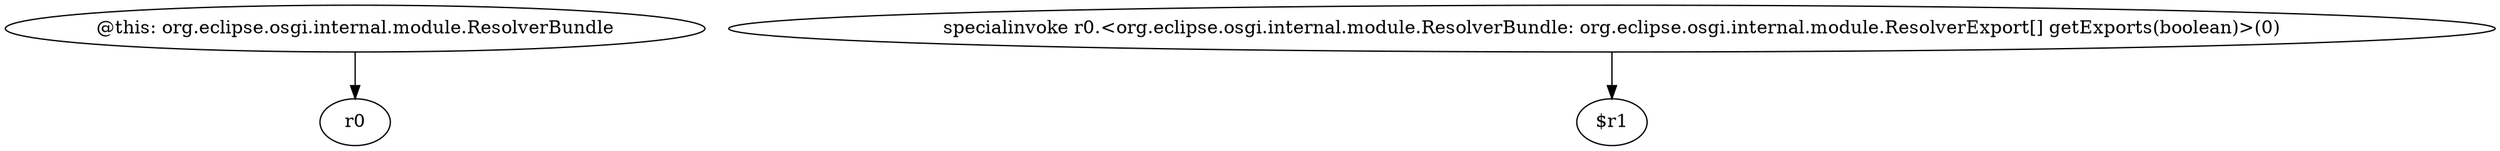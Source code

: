 digraph g {
0[label="@this: org.eclipse.osgi.internal.module.ResolverBundle"]
1[label="r0"]
0->1[label=""]
2[label="specialinvoke r0.<org.eclipse.osgi.internal.module.ResolverBundle: org.eclipse.osgi.internal.module.ResolverExport[] getExports(boolean)>(0)"]
3[label="$r1"]
2->3[label=""]
}